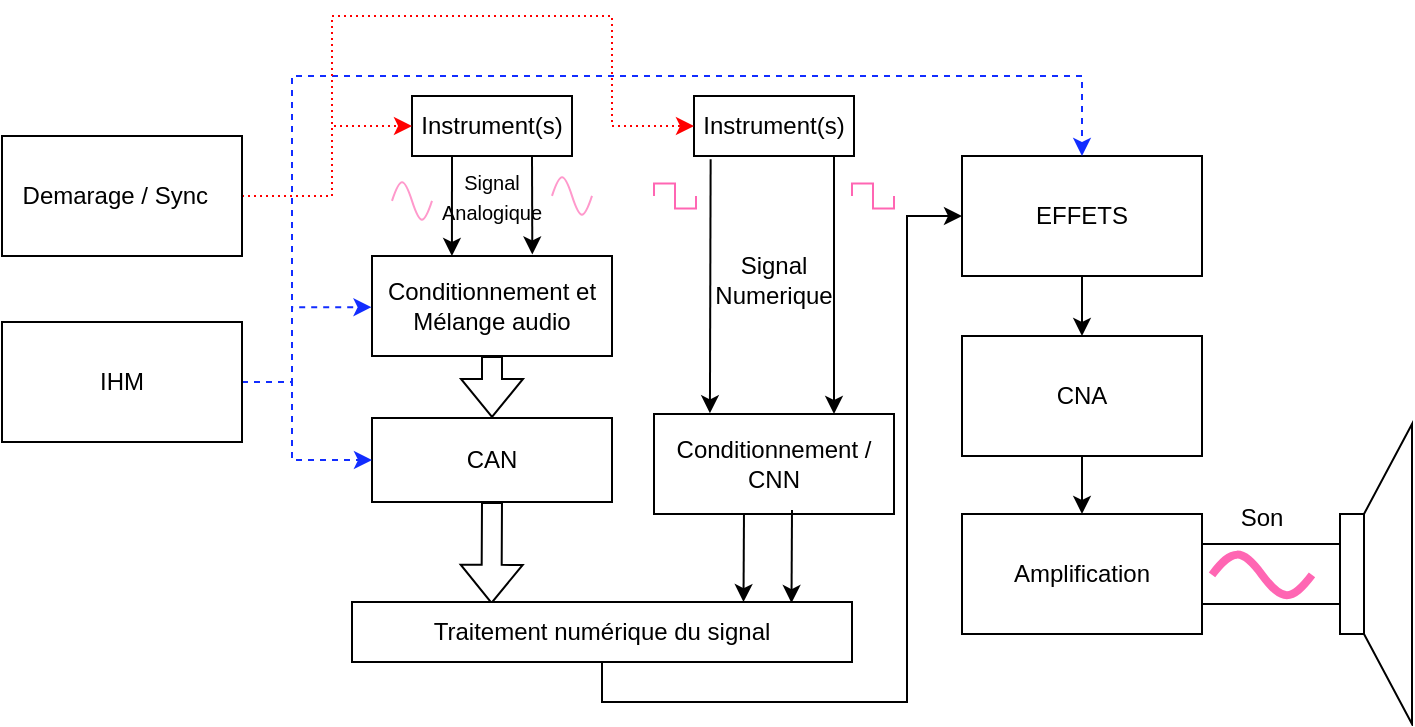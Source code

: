 <mxfile version="25.0.3">
  <diagram name="Page-1" id="nxw431r2EJ-yh8yVw7U6">
    <mxGraphModel dx="674" dy="1121" grid="1" gridSize="10" guides="1" tooltips="1" connect="1" arrows="1" fold="1" page="1" pageScale="1" pageWidth="827" pageHeight="1169" math="0" shadow="0">
      <root>
        <mxCell id="0" />
        <mxCell id="1" parent="0" />
        <mxCell id="_-0XOJFp6s2fAnz8aA3E-24" value="" style="endArrow=classic;html=1;rounded=0;horizontal=1;exitX=0.875;exitY=0.989;exitDx=0;exitDy=0;exitPerimeter=0;entryX=0.75;entryY=0;entryDx=0;entryDy=0;" parent="1" source="_-0XOJFp6s2fAnz8aA3E-29" target="_-0XOJFp6s2fAnz8aA3E-40" edge="1">
          <mxGeometry width="50" height="50" relative="1" as="geometry">
            <mxPoint x="460" y="280" as="sourcePoint" />
            <mxPoint x="460" y="370" as="targetPoint" />
          </mxGeometry>
        </mxCell>
        <mxCell id="_-0XOJFp6s2fAnz8aA3E-15" value="CAN" style="rounded=0;whiteSpace=wrap;html=1;" parent="1" vertex="1">
          <mxGeometry x="240" y="391" width="120" height="42" as="geometry" />
        </mxCell>
        <mxCell id="_-0XOJFp6s2fAnz8aA3E-17" value="" style="endArrow=classic;html=1;rounded=0;entryX=0.333;entryY=0;entryDx=0;entryDy=0;entryPerimeter=0;exitX=0.25;exitY=1;exitDx=0;exitDy=0;" parent="1" source="_-0XOJFp6s2fAnz8aA3E-27" target="_-0XOJFp6s2fAnz8aA3E-21" edge="1">
          <mxGeometry width="50" height="50" relative="1" as="geometry">
            <mxPoint x="280" y="303" as="sourcePoint" />
            <mxPoint x="280.2" y="334.56" as="targetPoint" />
          </mxGeometry>
        </mxCell>
        <mxCell id="_-0XOJFp6s2fAnz8aA3E-19" value="&lt;font style=&quot;font-size: 10px;&quot;&gt;Signal Analogique&lt;/font&gt;" style="text;html=1;align=center;verticalAlign=middle;whiteSpace=wrap;rounded=0;" parent="1" vertex="1">
          <mxGeometry x="270" y="265" width="60" height="30" as="geometry" />
        </mxCell>
        <mxCell id="_-0XOJFp6s2fAnz8aA3E-20" value="" style="shape=flexArrow;endArrow=classic;html=1;rounded=0;exitX=0.5;exitY=1;exitDx=0;exitDy=0;entryX=0.279;entryY=0.03;entryDx=0;entryDy=0;entryPerimeter=0;" parent="1" source="_-0XOJFp6s2fAnz8aA3E-15" target="_-0XOJFp6s2fAnz8aA3E-30" edge="1">
          <mxGeometry width="50" height="50" relative="1" as="geometry">
            <mxPoint x="270" y="533" as="sourcePoint" />
            <mxPoint x="300" y="473" as="targetPoint" />
          </mxGeometry>
        </mxCell>
        <mxCell id="_-0XOJFp6s2fAnz8aA3E-21" value="Conditionnement et Mélange audio" style="rounded=0;whiteSpace=wrap;html=1;" parent="1" vertex="1">
          <mxGeometry x="240" y="310" width="120" height="50" as="geometry" />
        </mxCell>
        <mxCell id="_-0XOJFp6s2fAnz8aA3E-22" value="" style="shape=flexArrow;endArrow=classic;html=1;rounded=0;exitX=0.5;exitY=1;exitDx=0;exitDy=0;entryX=0.5;entryY=0;entryDx=0;entryDy=0;" parent="1" source="_-0XOJFp6s2fAnz8aA3E-21" target="_-0XOJFp6s2fAnz8aA3E-15" edge="1">
          <mxGeometry width="50" height="50" relative="1" as="geometry">
            <mxPoint x="280" y="443" as="sourcePoint" />
            <mxPoint x="330" y="393" as="targetPoint" />
          </mxGeometry>
        </mxCell>
        <mxCell id="_-0XOJFp6s2fAnz8aA3E-23" value="" style="endArrow=classic;html=1;rounded=0;horizontal=1;exitX=0.104;exitY=1.056;exitDx=0;exitDy=0;exitPerimeter=0;entryX=0.233;entryY=-0.007;entryDx=0;entryDy=0;entryPerimeter=0;" parent="1" source="_-0XOJFp6s2fAnz8aA3E-29" target="_-0XOJFp6s2fAnz8aA3E-40" edge="1">
          <mxGeometry width="50" height="50" relative="1" as="geometry">
            <mxPoint x="410" y="264" as="sourcePoint" />
            <mxPoint x="410" y="374" as="targetPoint" />
          </mxGeometry>
        </mxCell>
        <mxCell id="_-0XOJFp6s2fAnz8aA3E-25" value="Signal Numerique" style="text;html=1;align=center;verticalAlign=middle;whiteSpace=wrap;rounded=0;" parent="1" vertex="1">
          <mxGeometry x="411" y="307" width="60" height="30" as="geometry" />
        </mxCell>
        <mxCell id="_-0XOJFp6s2fAnz8aA3E-27" value="Instrument(s)" style="rounded=0;whiteSpace=wrap;html=1;" parent="1" vertex="1">
          <mxGeometry x="260" y="230" width="80" height="30" as="geometry" />
        </mxCell>
        <mxCell id="_-0XOJFp6s2fAnz8aA3E-28" value="" style="endArrow=classic;html=1;rounded=0;exitX=0.75;exitY=1;exitDx=0;exitDy=0;entryX=0.668;entryY=-0.015;entryDx=0;entryDy=0;entryPerimeter=0;" parent="1" source="_-0XOJFp6s2fAnz8aA3E-27" target="_-0XOJFp6s2fAnz8aA3E-21" edge="1">
          <mxGeometry width="50" height="50" relative="1" as="geometry">
            <mxPoint x="300" y="323" as="sourcePoint" />
            <mxPoint x="320" y="313" as="targetPoint" />
          </mxGeometry>
        </mxCell>
        <mxCell id="_-0XOJFp6s2fAnz8aA3E-29" value="Instrument(s)" style="rounded=0;whiteSpace=wrap;html=1;" parent="1" vertex="1">
          <mxGeometry x="401" y="230" width="80" height="30" as="geometry" />
        </mxCell>
        <mxCell id="_-0XOJFp6s2fAnz8aA3E-32" style="edgeStyle=orthogonalEdgeStyle;rounded=0;orthogonalLoop=1;jettySize=auto;html=1;exitX=0.5;exitY=1;exitDx=0;exitDy=0;entryX=0;entryY=0.5;entryDx=0;entryDy=0;" parent="1" source="_-0XOJFp6s2fAnz8aA3E-30" target="_-0XOJFp6s2fAnz8aA3E-31" edge="1">
          <mxGeometry relative="1" as="geometry" />
        </mxCell>
        <mxCell id="_-0XOJFp6s2fAnz8aA3E-30" value="Traitement numérique du signal" style="rounded=0;whiteSpace=wrap;html=1;" parent="1" vertex="1">
          <mxGeometry x="230" y="483" width="250" height="30" as="geometry" />
        </mxCell>
        <mxCell id="_-0XOJFp6s2fAnz8aA3E-45" style="edgeStyle=orthogonalEdgeStyle;rounded=0;orthogonalLoop=1;jettySize=auto;html=1;exitX=0.5;exitY=1;exitDx=0;exitDy=0;entryX=0.5;entryY=0;entryDx=0;entryDy=0;" parent="1" source="_-0XOJFp6s2fAnz8aA3E-31" target="_-0XOJFp6s2fAnz8aA3E-44" edge="1">
          <mxGeometry relative="1" as="geometry" />
        </mxCell>
        <mxCell id="_-0XOJFp6s2fAnz8aA3E-31" value="EFFETS" style="rounded=0;whiteSpace=wrap;html=1;" parent="1" vertex="1">
          <mxGeometry x="535" y="260" width="120" height="60" as="geometry" />
        </mxCell>
        <mxCell id="_-0XOJFp6s2fAnz8aA3E-34" style="edgeStyle=orthogonalEdgeStyle;rounded=0;orthogonalLoop=1;jettySize=auto;html=1;exitX=1;exitY=0.5;exitDx=0;exitDy=0;dashed=1;entryX=-0.002;entryY=0.512;entryDx=0;entryDy=0;entryPerimeter=0;strokeColor=#122DFF;" parent="1" source="_-0XOJFp6s2fAnz8aA3E-33" target="_-0XOJFp6s2fAnz8aA3E-21" edge="1">
          <mxGeometry relative="1" as="geometry">
            <mxPoint x="220" y="335" as="targetPoint" />
            <Array as="points">
              <mxPoint x="200" y="373" />
              <mxPoint x="200" y="336" />
            </Array>
          </mxGeometry>
        </mxCell>
        <mxCell id="_-0XOJFp6s2fAnz8aA3E-35" style="edgeStyle=orthogonalEdgeStyle;rounded=0;orthogonalLoop=1;jettySize=auto;html=1;exitX=1;exitY=0.5;exitDx=0;exitDy=0;entryX=0;entryY=0.5;entryDx=0;entryDy=0;dashed=1;strokeColor=#122DFF;" parent="1" source="_-0XOJFp6s2fAnz8aA3E-33" target="_-0XOJFp6s2fAnz8aA3E-15" edge="1">
          <mxGeometry relative="1" as="geometry">
            <Array as="points">
              <mxPoint x="200" y="373" />
              <mxPoint x="200" y="412" />
            </Array>
          </mxGeometry>
        </mxCell>
        <mxCell id="_-0XOJFp6s2fAnz8aA3E-36" style="edgeStyle=orthogonalEdgeStyle;rounded=0;orthogonalLoop=1;jettySize=auto;html=1;exitX=1;exitY=0.5;exitDx=0;exitDy=0;entryX=0.5;entryY=0;entryDx=0;entryDy=0;dashed=1;strokeColor=#122DFF;" parent="1" source="_-0XOJFp6s2fAnz8aA3E-33" target="_-0XOJFp6s2fAnz8aA3E-31" edge="1">
          <mxGeometry relative="1" as="geometry">
            <Array as="points">
              <mxPoint x="200" y="373" />
              <mxPoint x="200" y="220" />
              <mxPoint x="595" y="220" />
            </Array>
          </mxGeometry>
        </mxCell>
        <mxCell id="_-0XOJFp6s2fAnz8aA3E-33" value="IHM" style="rounded=0;whiteSpace=wrap;html=1;" parent="1" vertex="1">
          <mxGeometry x="55" y="343" width="120" height="60" as="geometry" />
        </mxCell>
        <mxCell id="_-0XOJFp6s2fAnz8aA3E-38" style="edgeStyle=orthogonalEdgeStyle;rounded=0;orthogonalLoop=1;jettySize=auto;html=1;exitX=1;exitY=0.5;exitDx=0;exitDy=0;entryX=0;entryY=0.5;entryDx=0;entryDy=0;dashed=1;dashPattern=1 2;strokeColor=#FF0000;" parent="1" source="_-0XOJFp6s2fAnz8aA3E-37" target="_-0XOJFp6s2fAnz8aA3E-27" edge="1">
          <mxGeometry relative="1" as="geometry">
            <Array as="points">
              <mxPoint x="220" y="280" />
              <mxPoint x="220" y="245" />
            </Array>
          </mxGeometry>
        </mxCell>
        <mxCell id="_-0XOJFp6s2fAnz8aA3E-39" style="edgeStyle=orthogonalEdgeStyle;rounded=0;orthogonalLoop=1;jettySize=auto;html=1;exitX=1;exitY=0.5;exitDx=0;exitDy=0;entryX=0;entryY=0.5;entryDx=0;entryDy=0;dashed=1;dashPattern=1 2;strokeColor=#FF0000;" parent="1" source="_-0XOJFp6s2fAnz8aA3E-37" target="_-0XOJFp6s2fAnz8aA3E-29" edge="1">
          <mxGeometry relative="1" as="geometry">
            <Array as="points">
              <mxPoint x="220" y="280" />
              <mxPoint x="220" y="190" />
              <mxPoint x="360" y="190" />
              <mxPoint x="360" y="245" />
            </Array>
          </mxGeometry>
        </mxCell>
        <mxCell id="_-0XOJFp6s2fAnz8aA3E-37" value="Demarage / Sync &lt;span style=&quot;background-color: initial;&quot;&gt;&amp;nbsp;&lt;/span&gt;" style="rounded=0;whiteSpace=wrap;html=1;" parent="1" vertex="1">
          <mxGeometry x="55" y="250" width="120" height="60" as="geometry" />
        </mxCell>
        <mxCell id="_-0XOJFp6s2fAnz8aA3E-42" style="rounded=0;orthogonalLoop=1;jettySize=auto;html=1;exitX=0.25;exitY=1;exitDx=0;exitDy=0;entryX=0.723;entryY=0.001;entryDx=0;entryDy=0;entryPerimeter=0;" parent="1" edge="1">
          <mxGeometry relative="1" as="geometry">
            <mxPoint x="425.75" y="483.03" as="targetPoint" />
            <mxPoint x="426" y="437" as="sourcePoint" />
          </mxGeometry>
        </mxCell>
        <mxCell id="_-0XOJFp6s2fAnz8aA3E-40" value="Conditionnement / CNN" style="rounded=0;whiteSpace=wrap;html=1;" parent="1" vertex="1">
          <mxGeometry x="381" y="389" width="120" height="50" as="geometry" />
        </mxCell>
        <mxCell id="_-0XOJFp6s2fAnz8aA3E-43" style="rounded=0;orthogonalLoop=1;jettySize=auto;html=1;exitX=0.75;exitY=1;exitDx=0;exitDy=0;entryX=0.879;entryY=0.017;entryDx=0;entryDy=0;entryPerimeter=0;" parent="1" target="_-0XOJFp6s2fAnz8aA3E-30" edge="1">
          <mxGeometry relative="1" as="geometry">
            <mxPoint x="450" y="437" as="sourcePoint" />
            <mxPoint x="450" y="480" as="targetPoint" />
          </mxGeometry>
        </mxCell>
        <mxCell id="_-0XOJFp6s2fAnz8aA3E-47" style="edgeStyle=orthogonalEdgeStyle;rounded=0;orthogonalLoop=1;jettySize=auto;html=1;exitX=0.5;exitY=1;exitDx=0;exitDy=0;entryX=0.5;entryY=0;entryDx=0;entryDy=0;" parent="1" source="_-0XOJFp6s2fAnz8aA3E-44" target="_-0XOJFp6s2fAnz8aA3E-46" edge="1">
          <mxGeometry relative="1" as="geometry" />
        </mxCell>
        <mxCell id="_-0XOJFp6s2fAnz8aA3E-44" value="CNA" style="rounded=0;whiteSpace=wrap;html=1;" parent="1" vertex="1">
          <mxGeometry x="535" y="350" width="120" height="60" as="geometry" />
        </mxCell>
        <mxCell id="_-0XOJFp6s2fAnz8aA3E-46" value="Amplification" style="rounded=0;whiteSpace=wrap;html=1;" parent="1" vertex="1">
          <mxGeometry x="535" y="439" width="120" height="60" as="geometry" />
        </mxCell>
        <mxCell id="_-0XOJFp6s2fAnz8aA3E-48" value="" style="pointerEvents=1;verticalLabelPosition=bottom;shadow=0;dashed=0;align=center;html=1;verticalAlign=top;shape=mxgraph.electrical.electro-mechanical.loudspeaker;" parent="1" vertex="1">
          <mxGeometry x="700" y="394" width="60" height="150" as="geometry" />
        </mxCell>
        <mxCell id="_-0XOJFp6s2fAnz8aA3E-50" style="rounded=0;orthogonalLoop=1;jettySize=auto;html=1;exitX=1;exitY=0.25;exitDx=0;exitDy=0;entryX=0;entryY=0.4;entryDx=0;entryDy=0;entryPerimeter=0;endArrow=none;endFill=0;" parent="1" source="_-0XOJFp6s2fAnz8aA3E-46" target="_-0XOJFp6s2fAnz8aA3E-48" edge="1">
          <mxGeometry relative="1" as="geometry" />
        </mxCell>
        <mxCell id="_-0XOJFp6s2fAnz8aA3E-51" style="rounded=0;orthogonalLoop=1;jettySize=auto;html=1;exitX=1;exitY=0.75;exitDx=0;exitDy=0;entryX=0;entryY=0.6;entryDx=0;entryDy=0;entryPerimeter=0;endArrow=none;endFill=0;" parent="1" source="_-0XOJFp6s2fAnz8aA3E-46" target="_-0XOJFp6s2fAnz8aA3E-48" edge="1">
          <mxGeometry relative="1" as="geometry" />
        </mxCell>
        <mxCell id="_-0XOJFp6s2fAnz8aA3E-52" value="" style="pointerEvents=1;verticalLabelPosition=bottom;shadow=0;dashed=0;align=center;html=1;verticalAlign=top;shape=mxgraph.electrical.waveforms.sine_wave;strokeColor=#FF99CC;" parent="1" vertex="1">
          <mxGeometry x="250" y="270" width="20" height="25" as="geometry" />
        </mxCell>
        <mxCell id="_-0XOJFp6s2fAnz8aA3E-53" value="" style="pointerEvents=1;verticalLabelPosition=bottom;shadow=0;dashed=0;align=center;html=1;verticalAlign=top;shape=mxgraph.electrical.waveforms.square_wave;fillColor=#FF99CC;strokeColor=#FF66B3;" parent="1" vertex="1">
          <mxGeometry x="381" y="273.75" width="21" height="12.5" as="geometry" />
        </mxCell>
        <mxCell id="_-0XOJFp6s2fAnz8aA3E-54" value="" style="pointerEvents=1;verticalLabelPosition=bottom;shadow=0;dashed=0;align=center;html=1;verticalAlign=top;shape=mxgraph.electrical.waveforms.square_wave;fillColor=#FF99CC;strokeColor=#FF66B3;" parent="1" vertex="1">
          <mxGeometry x="480" y="273.75" width="21" height="12.5" as="geometry" />
        </mxCell>
        <mxCell id="_-0XOJFp6s2fAnz8aA3E-55" value="" style="pointerEvents=1;verticalLabelPosition=bottom;shadow=0;dashed=0;align=center;html=1;verticalAlign=top;shape=mxgraph.electrical.waveforms.sine_wave;strokeColor=#FF99CC;" parent="1" vertex="1">
          <mxGeometry x="330" y="267.5" width="20" height="25" as="geometry" />
        </mxCell>
        <mxCell id="_-0XOJFp6s2fAnz8aA3E-56" value="" style="pointerEvents=1;verticalLabelPosition=bottom;shadow=0;dashed=0;align=center;html=1;verticalAlign=top;shape=mxgraph.electrical.waveforms.sine_wave;strokeWidth=4;strokeColor=#FF66B3;" parent="1" vertex="1">
          <mxGeometry x="660" y="455.91" width="50" height="27.09" as="geometry" />
        </mxCell>
        <mxCell id="_-0XOJFp6s2fAnz8aA3E-57" value="Son" style="text;html=1;align=center;verticalAlign=middle;whiteSpace=wrap;rounded=0;" parent="1" vertex="1">
          <mxGeometry x="655" y="425.91" width="60" height="30" as="geometry" />
        </mxCell>
      </root>
    </mxGraphModel>
  </diagram>
</mxfile>
